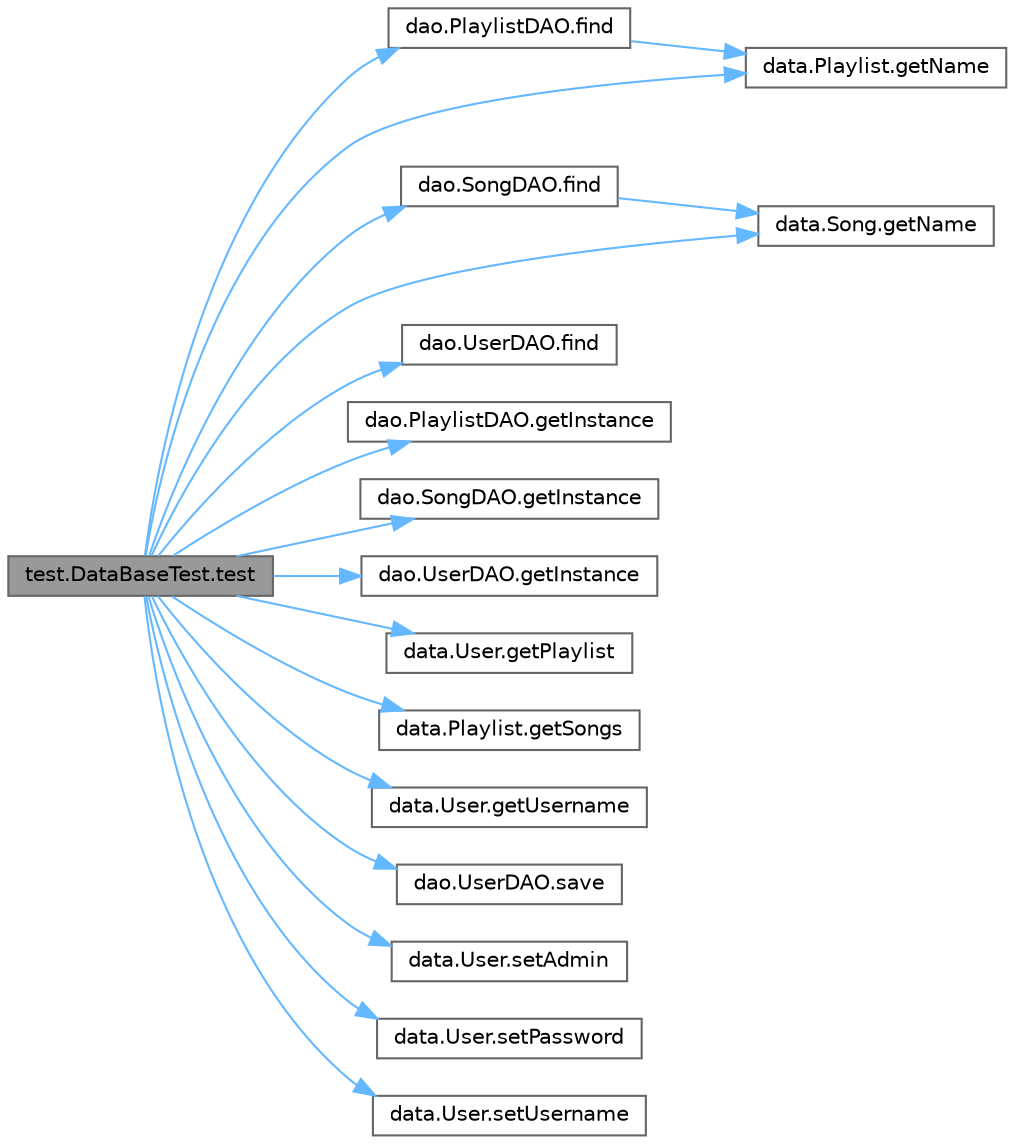 digraph "test.DataBaseTest.test"
{
 // LATEX_PDF_SIZE
  bgcolor="transparent";
  edge [fontname=Helvetica,fontsize=10,labelfontname=Helvetica,labelfontsize=10];
  node [fontname=Helvetica,fontsize=10,shape=box,height=0.2,width=0.4];
  rankdir="LR";
  Node1 [label="test.DataBaseTest.test",height=0.2,width=0.4,color="gray40", fillcolor="grey60", style="filled", fontcolor="black",tooltip=" "];
  Node1 -> Node2 [color="steelblue1",style="solid"];
  Node2 [label="dao.PlaylistDAO.find",height=0.2,width=0.4,color="grey40", fillcolor="white", style="filled",URL="$classdao_1_1_playlist_d_a_o.html#a25977c7d248359ad5ae5a6cacb4bf695",tooltip=" "];
  Node2 -> Node3 [color="steelblue1",style="solid"];
  Node3 [label="data.Playlist.getName",height=0.2,width=0.4,color="grey40", fillcolor="white", style="filled",URL="$classdata_1_1_playlist.html#a29844080fe012034f091b98138ea6765",tooltip=" "];
  Node1 -> Node4 [color="steelblue1",style="solid"];
  Node4 [label="dao.SongDAO.find",height=0.2,width=0.4,color="grey40", fillcolor="white", style="filled",URL="$classdao_1_1_song_d_a_o.html#a0750c42f28326244d8a0691328f9c735",tooltip=" "];
  Node4 -> Node5 [color="steelblue1",style="solid"];
  Node5 [label="data.Song.getName",height=0.2,width=0.4,color="grey40", fillcolor="white", style="filled",URL="$classdata_1_1_song.html#a84015e6823d7168eac0a546f5730e178",tooltip=" "];
  Node1 -> Node6 [color="steelblue1",style="solid"];
  Node6 [label="dao.UserDAO.find",height=0.2,width=0.4,color="grey40", fillcolor="white", style="filled",URL="$classdao_1_1_user_d_a_o.html#ae7bd4491656b55c225907d3a9b86fcb5",tooltip=" "];
  Node1 -> Node7 [color="steelblue1",style="solid"];
  Node7 [label="dao.PlaylistDAO.getInstance",height=0.2,width=0.4,color="grey40", fillcolor="white", style="filled",URL="$classdao_1_1_playlist_d_a_o.html#aac30065db2512efa8a058b35d342c65c",tooltip=" "];
  Node1 -> Node8 [color="steelblue1",style="solid"];
  Node8 [label="dao.SongDAO.getInstance",height=0.2,width=0.4,color="grey40", fillcolor="white", style="filled",URL="$classdao_1_1_song_d_a_o.html#a5236780a40a7b2fc5884b1f265f1d398",tooltip=" "];
  Node1 -> Node9 [color="steelblue1",style="solid"];
  Node9 [label="dao.UserDAO.getInstance",height=0.2,width=0.4,color="grey40", fillcolor="white", style="filled",URL="$classdao_1_1_user_d_a_o.html#a80debe8257b2530374dc850e707ee9d0",tooltip=" "];
  Node1 -> Node3 [color="steelblue1",style="solid"];
  Node1 -> Node5 [color="steelblue1",style="solid"];
  Node1 -> Node10 [color="steelblue1",style="solid"];
  Node10 [label="data.User.getPlaylist",height=0.2,width=0.4,color="grey40", fillcolor="white", style="filled",URL="$classdata_1_1_user.html#a3c55df2986ec7863208d9d961673b32e",tooltip=" "];
  Node1 -> Node11 [color="steelblue1",style="solid"];
  Node11 [label="data.Playlist.getSongs",height=0.2,width=0.4,color="grey40", fillcolor="white", style="filled",URL="$classdata_1_1_playlist.html#a09858d451ab2f59c3a40720316ff82c9",tooltip=" "];
  Node1 -> Node12 [color="steelblue1",style="solid"];
  Node12 [label="data.User.getUsername",height=0.2,width=0.4,color="grey40", fillcolor="white", style="filled",URL="$classdata_1_1_user.html#a236dac12a7c429f0223ebc3190bf6398",tooltip=" "];
  Node1 -> Node13 [color="steelblue1",style="solid"];
  Node13 [label="dao.UserDAO.save",height=0.2,width=0.4,color="grey40", fillcolor="white", style="filled",URL="$classdao_1_1_user_d_a_o.html#a4a14e438d52822303a480a7c2a800d11",tooltip=" "];
  Node1 -> Node14 [color="steelblue1",style="solid"];
  Node14 [label="data.User.setAdmin",height=0.2,width=0.4,color="grey40", fillcolor="white", style="filled",URL="$classdata_1_1_user.html#a038f319bca4782aba2b0691e1d47c412",tooltip=" "];
  Node1 -> Node15 [color="steelblue1",style="solid"];
  Node15 [label="data.User.setPassword",height=0.2,width=0.4,color="grey40", fillcolor="white", style="filled",URL="$classdata_1_1_user.html#a467b8544a101b0fa9b129f3ce2af201c",tooltip=" "];
  Node1 -> Node16 [color="steelblue1",style="solid"];
  Node16 [label="data.User.setUsername",height=0.2,width=0.4,color="grey40", fillcolor="white", style="filled",URL="$classdata_1_1_user.html#a6e85d336b6bc3b73156c4cf05677b49e",tooltip=" "];
}
